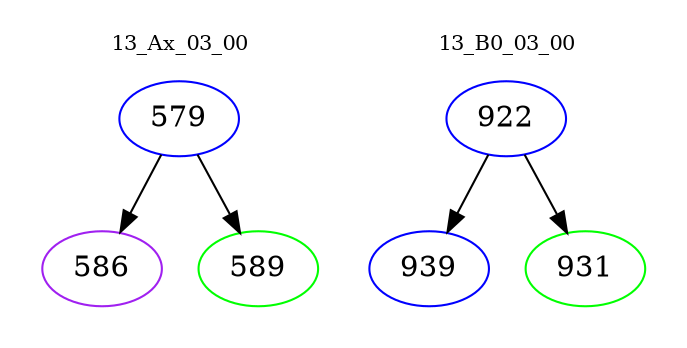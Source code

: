 digraph{
subgraph cluster_0 {
color = white
label = "13_Ax_03_00";
fontsize=10;
T0_579 [label="579", color="blue"]
T0_579 -> T0_586 [color="black"]
T0_586 [label="586", color="purple"]
T0_579 -> T0_589 [color="black"]
T0_589 [label="589", color="green"]
}
subgraph cluster_1 {
color = white
label = "13_B0_03_00";
fontsize=10;
T1_922 [label="922", color="blue"]
T1_922 -> T1_939 [color="black"]
T1_939 [label="939", color="blue"]
T1_922 -> T1_931 [color="black"]
T1_931 [label="931", color="green"]
}
}
